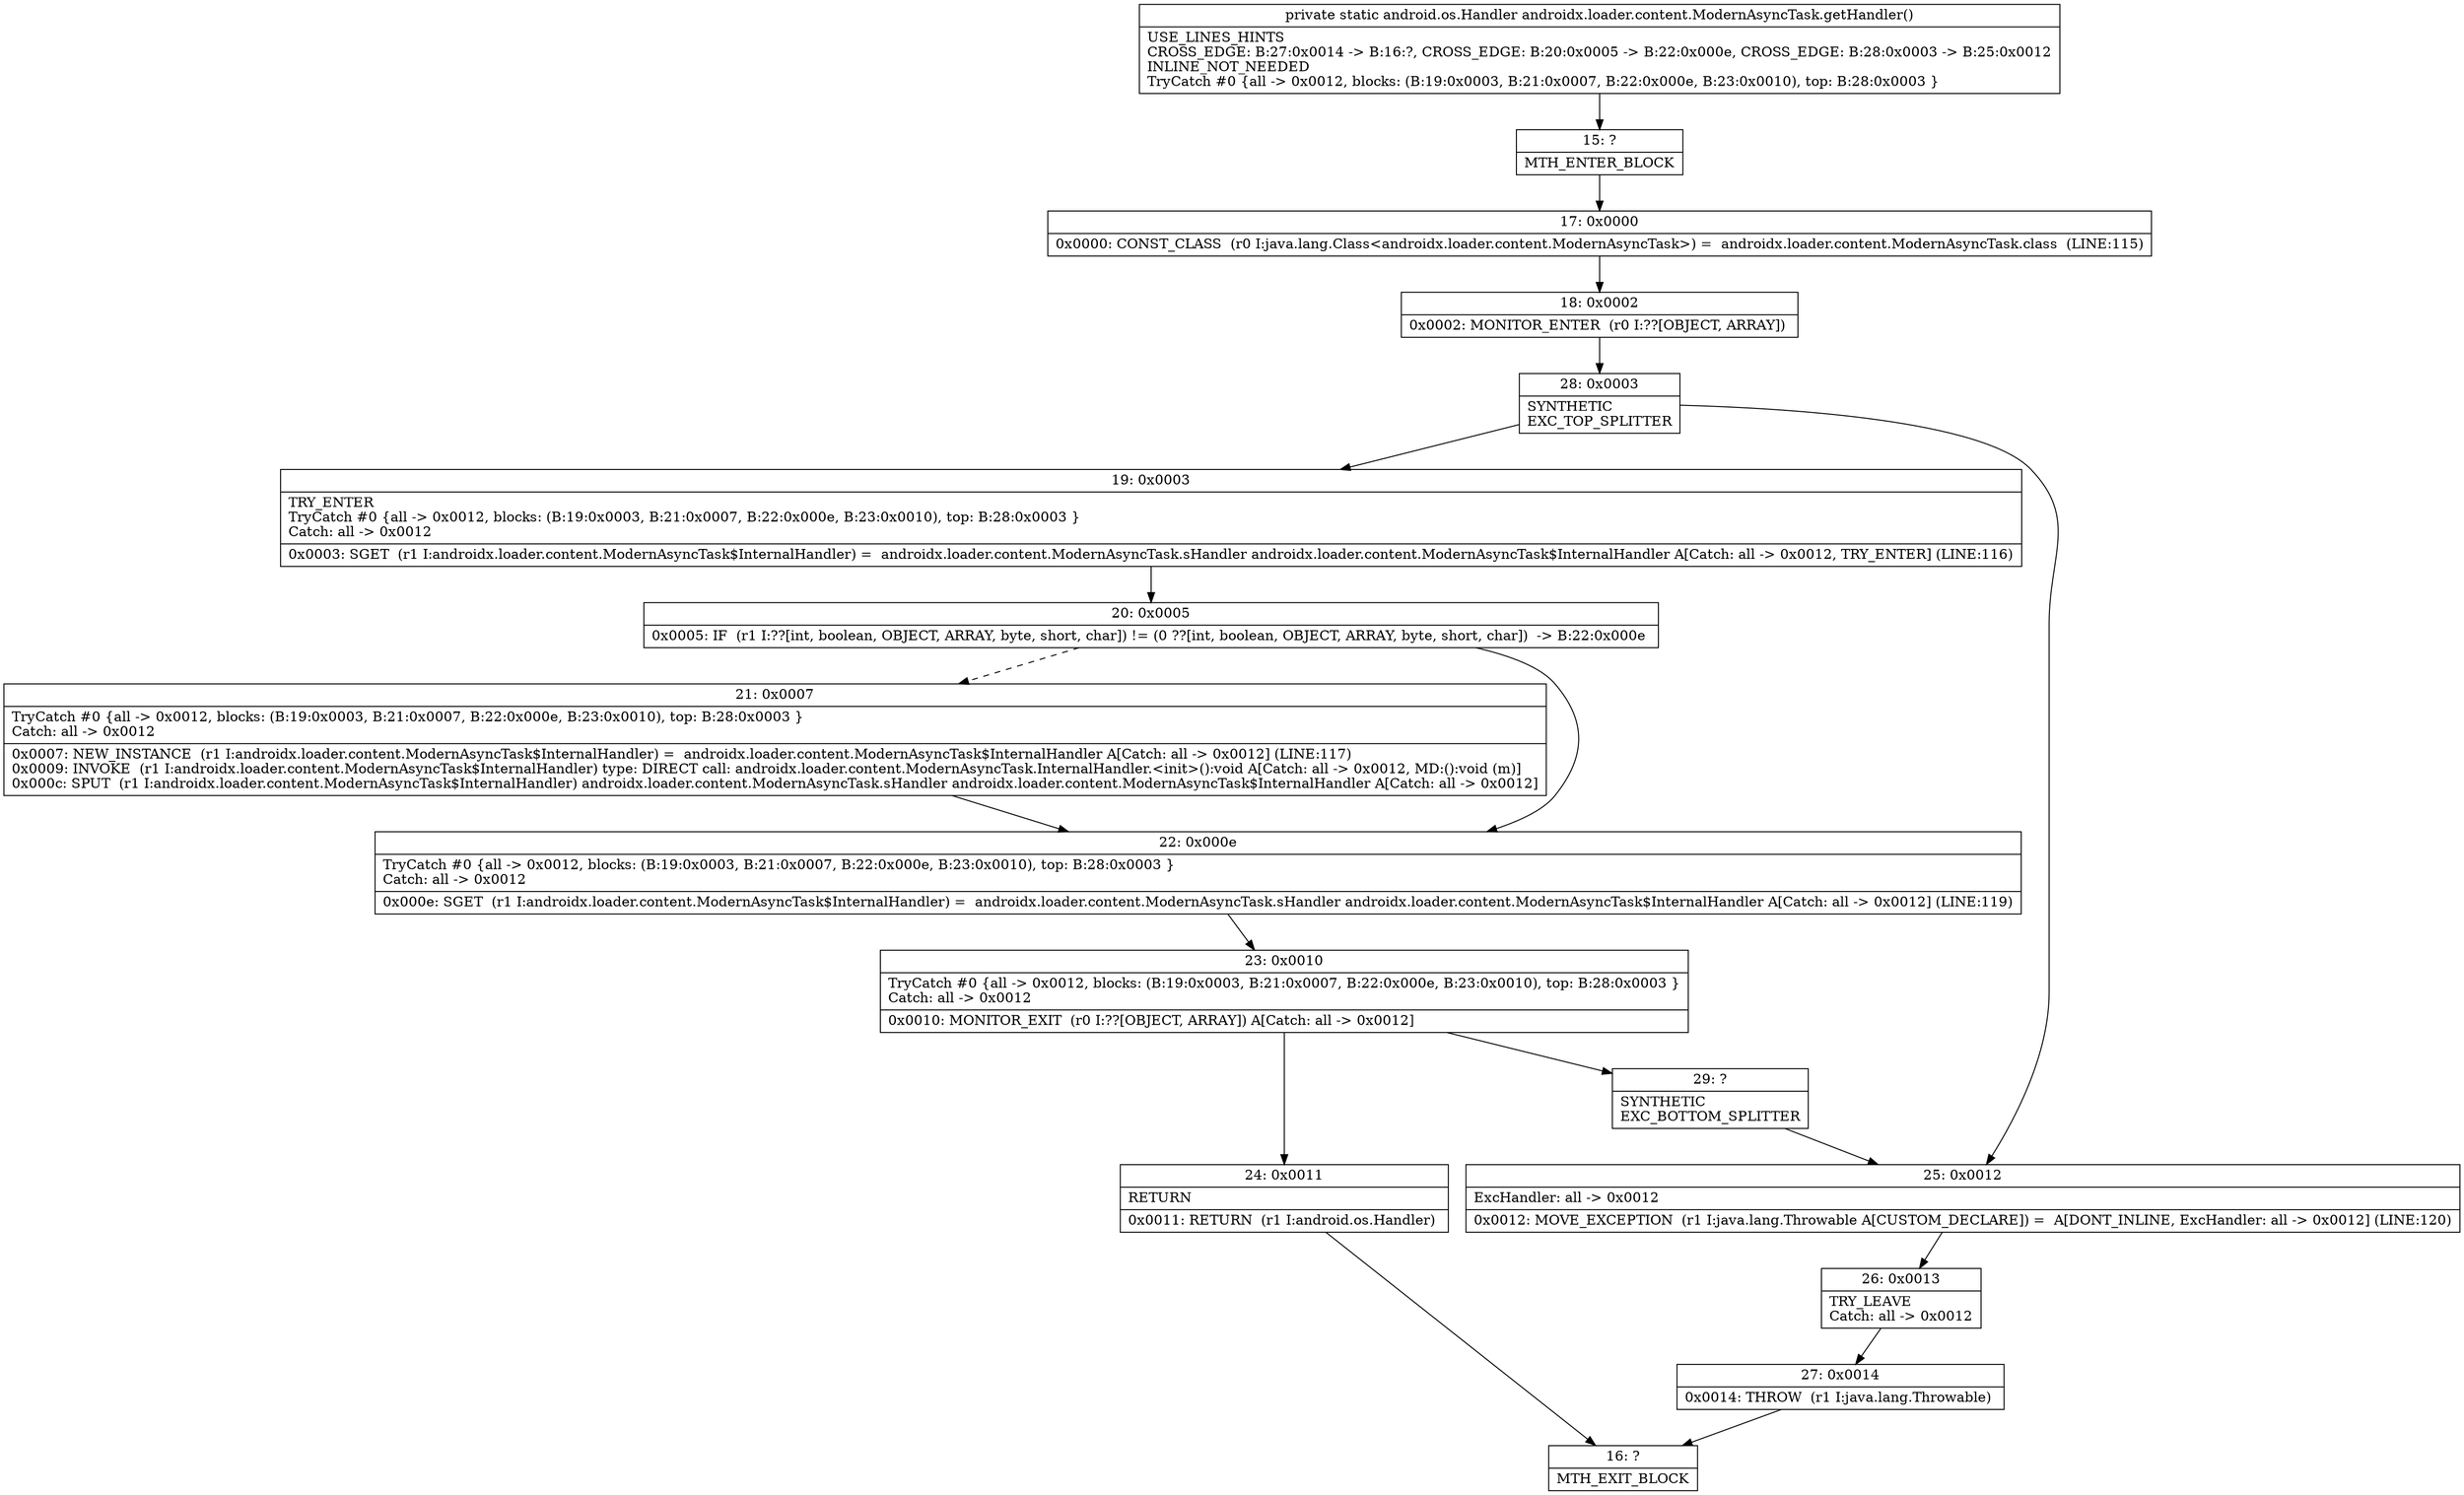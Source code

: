 digraph "CFG forandroidx.loader.content.ModernAsyncTask.getHandler()Landroid\/os\/Handler;" {
Node_15 [shape=record,label="{15\:\ ?|MTH_ENTER_BLOCK\l}"];
Node_17 [shape=record,label="{17\:\ 0x0000|0x0000: CONST_CLASS  (r0 I:java.lang.Class\<androidx.loader.content.ModernAsyncTask\>) =  androidx.loader.content.ModernAsyncTask.class  (LINE:115)\l}"];
Node_18 [shape=record,label="{18\:\ 0x0002|0x0002: MONITOR_ENTER  (r0 I:??[OBJECT, ARRAY]) \l}"];
Node_28 [shape=record,label="{28\:\ 0x0003|SYNTHETIC\lEXC_TOP_SPLITTER\l}"];
Node_19 [shape=record,label="{19\:\ 0x0003|TRY_ENTER\lTryCatch #0 \{all \-\> 0x0012, blocks: (B:19:0x0003, B:21:0x0007, B:22:0x000e, B:23:0x0010), top: B:28:0x0003 \}\lCatch: all \-\> 0x0012\l|0x0003: SGET  (r1 I:androidx.loader.content.ModernAsyncTask$InternalHandler) =  androidx.loader.content.ModernAsyncTask.sHandler androidx.loader.content.ModernAsyncTask$InternalHandler A[Catch: all \-\> 0x0012, TRY_ENTER] (LINE:116)\l}"];
Node_20 [shape=record,label="{20\:\ 0x0005|0x0005: IF  (r1 I:??[int, boolean, OBJECT, ARRAY, byte, short, char]) != (0 ??[int, boolean, OBJECT, ARRAY, byte, short, char])  \-\> B:22:0x000e \l}"];
Node_21 [shape=record,label="{21\:\ 0x0007|TryCatch #0 \{all \-\> 0x0012, blocks: (B:19:0x0003, B:21:0x0007, B:22:0x000e, B:23:0x0010), top: B:28:0x0003 \}\lCatch: all \-\> 0x0012\l|0x0007: NEW_INSTANCE  (r1 I:androidx.loader.content.ModernAsyncTask$InternalHandler) =  androidx.loader.content.ModernAsyncTask$InternalHandler A[Catch: all \-\> 0x0012] (LINE:117)\l0x0009: INVOKE  (r1 I:androidx.loader.content.ModernAsyncTask$InternalHandler) type: DIRECT call: androidx.loader.content.ModernAsyncTask.InternalHandler.\<init\>():void A[Catch: all \-\> 0x0012, MD:():void (m)]\l0x000c: SPUT  (r1 I:androidx.loader.content.ModernAsyncTask$InternalHandler) androidx.loader.content.ModernAsyncTask.sHandler androidx.loader.content.ModernAsyncTask$InternalHandler A[Catch: all \-\> 0x0012]\l}"];
Node_22 [shape=record,label="{22\:\ 0x000e|TryCatch #0 \{all \-\> 0x0012, blocks: (B:19:0x0003, B:21:0x0007, B:22:0x000e, B:23:0x0010), top: B:28:0x0003 \}\lCatch: all \-\> 0x0012\l|0x000e: SGET  (r1 I:androidx.loader.content.ModernAsyncTask$InternalHandler) =  androidx.loader.content.ModernAsyncTask.sHandler androidx.loader.content.ModernAsyncTask$InternalHandler A[Catch: all \-\> 0x0012] (LINE:119)\l}"];
Node_23 [shape=record,label="{23\:\ 0x0010|TryCatch #0 \{all \-\> 0x0012, blocks: (B:19:0x0003, B:21:0x0007, B:22:0x000e, B:23:0x0010), top: B:28:0x0003 \}\lCatch: all \-\> 0x0012\l|0x0010: MONITOR_EXIT  (r0 I:??[OBJECT, ARRAY]) A[Catch: all \-\> 0x0012]\l}"];
Node_24 [shape=record,label="{24\:\ 0x0011|RETURN\l|0x0011: RETURN  (r1 I:android.os.Handler) \l}"];
Node_16 [shape=record,label="{16\:\ ?|MTH_EXIT_BLOCK\l}"];
Node_29 [shape=record,label="{29\:\ ?|SYNTHETIC\lEXC_BOTTOM_SPLITTER\l}"];
Node_25 [shape=record,label="{25\:\ 0x0012|ExcHandler: all \-\> 0x0012\l|0x0012: MOVE_EXCEPTION  (r1 I:java.lang.Throwable A[CUSTOM_DECLARE]) =  A[DONT_INLINE, ExcHandler: all \-\> 0x0012] (LINE:120)\l}"];
Node_26 [shape=record,label="{26\:\ 0x0013|TRY_LEAVE\lCatch: all \-\> 0x0012\l}"];
Node_27 [shape=record,label="{27\:\ 0x0014|0x0014: THROW  (r1 I:java.lang.Throwable) \l}"];
MethodNode[shape=record,label="{private static android.os.Handler androidx.loader.content.ModernAsyncTask.getHandler()  | USE_LINES_HINTS\lCROSS_EDGE: B:27:0x0014 \-\> B:16:?, CROSS_EDGE: B:20:0x0005 \-\> B:22:0x000e, CROSS_EDGE: B:28:0x0003 \-\> B:25:0x0012\lINLINE_NOT_NEEDED\lTryCatch #0 \{all \-\> 0x0012, blocks: (B:19:0x0003, B:21:0x0007, B:22:0x000e, B:23:0x0010), top: B:28:0x0003 \}\l}"];
MethodNode -> Node_15;Node_15 -> Node_17;
Node_17 -> Node_18;
Node_18 -> Node_28;
Node_28 -> Node_19;
Node_28 -> Node_25;
Node_19 -> Node_20;
Node_20 -> Node_21[style=dashed];
Node_20 -> Node_22;
Node_21 -> Node_22;
Node_22 -> Node_23;
Node_23 -> Node_24;
Node_23 -> Node_29;
Node_24 -> Node_16;
Node_29 -> Node_25;
Node_25 -> Node_26;
Node_26 -> Node_27;
Node_27 -> Node_16;
}

